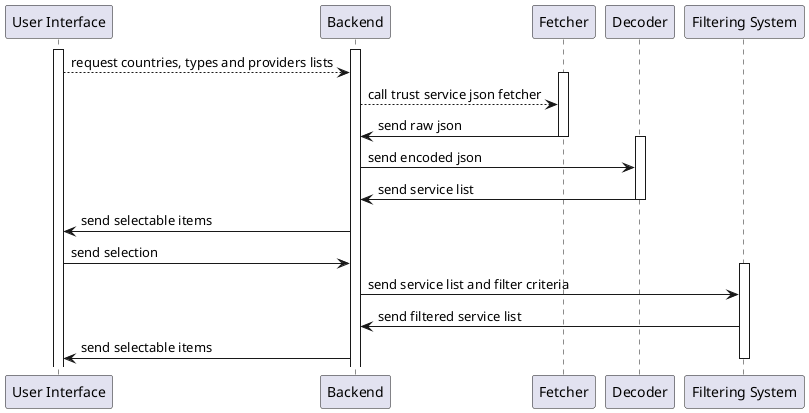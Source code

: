 @startuml

'Created with https://plantuml-editor.kkeisuke.dev/

activate "User Interface"
activate "Backend"
"User Interface" --> "Backend": request countries, types and providers lists
activate "Fetcher"
"Backend" --> "Fetcher": call trust service json fetcher
"Fetcher" -> "Backend": send raw json
deactivate "Fetcher"
activate "Decoder"
"Backend" -> "Decoder": send encoded json
"Decoder" -> "Backend": send service list
deactivate "Decoder"

"Backend" -> "User Interface": send selectable items
"User Interface" -> "Backend": send selection
activate "Filtering System"
"Backend" -> "Filtering System": send service list and filter criteria
"Filtering System" -> "Backend": send filtered service list
"Backend" -> "User Interface": send selectable items
deactivate "Filtering System"

@enduml
